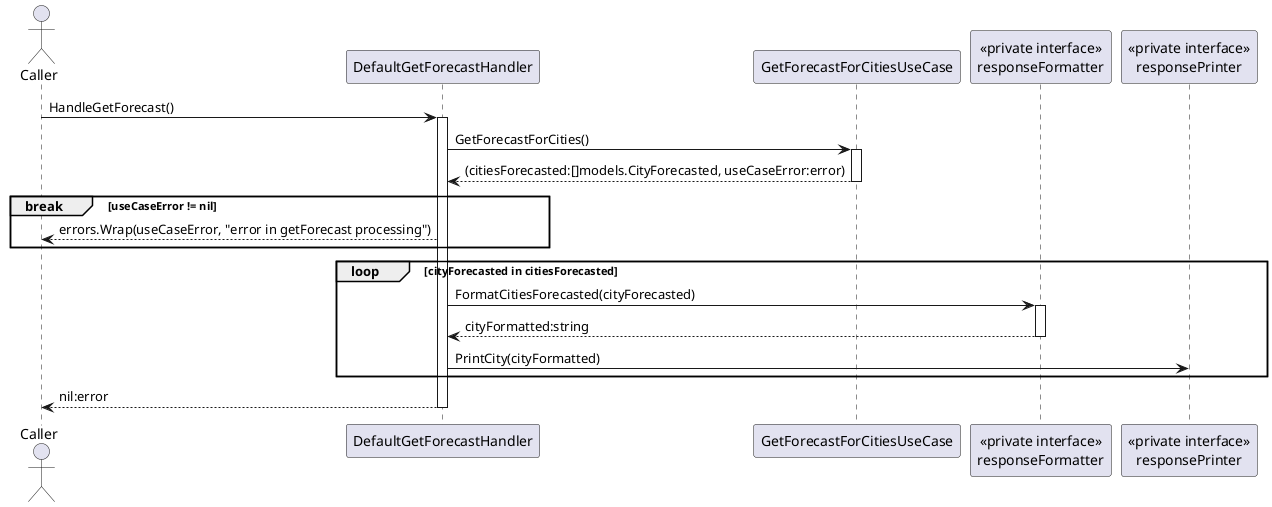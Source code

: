 @startuml

actor Caller as C
participant DefaultGetForecastHandler as H
participant GetForecastForCitiesUseCase as UC
participant "<<private interface>>\nresponseFormatter" as RF
participant "<<private interface>>\nresponsePrinter" as RP

C -> H : HandleGetForecast()
activate H
    H -> UC : GetForecastForCities()
    activate UC
        H <-- UC : (citiesForecasted:[]models.CityForecasted, useCaseError:error)
    deactivate
    break useCaseError != nil
        H --> C : errors.Wrap(useCaseError, "error in getForecast processing")
    end
    loop cityForecasted in citiesForecasted
        H -> RF : FormatCitiesForecasted(cityForecasted)
        activate RF
            H <-- RF : cityFormatted:string
        deactivate
        H -> RP : PrintCity(cityFormatted)
    end
    H --> C : nil:error
deactivate

@enduml
